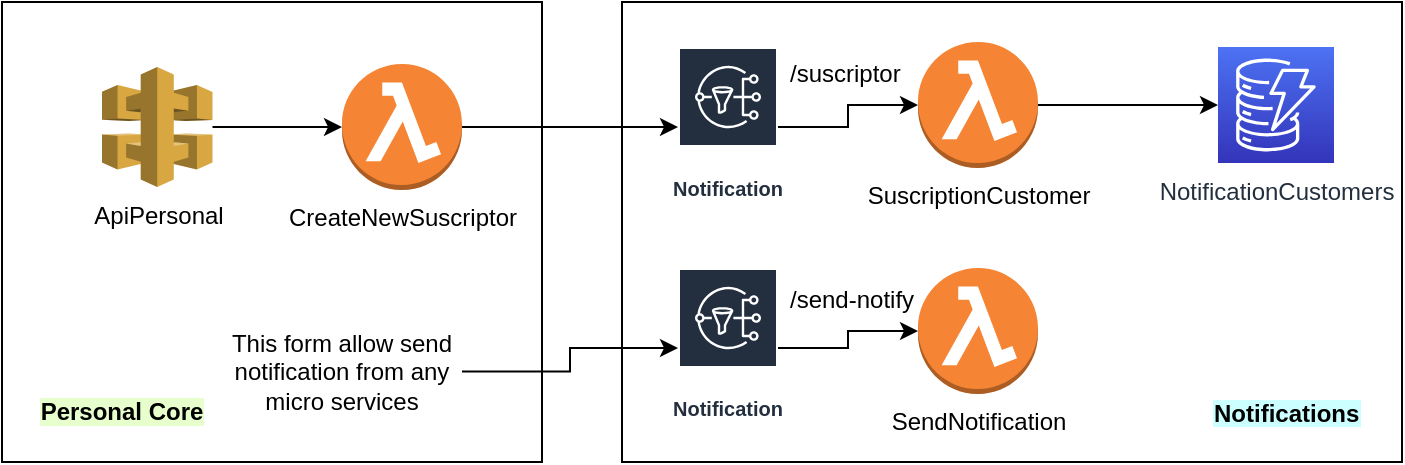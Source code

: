 <mxfile version="20.2.3" type="github">
  <diagram id="W7nJXIlrhR-gnuvlxT7b" name="Página-1">
    <mxGraphModel dx="875" dy="536" grid="1" gridSize="10" guides="1" tooltips="1" connect="1" arrows="1" fold="1" page="1" pageScale="1" pageWidth="827" pageHeight="1169" math="0" shadow="0">
      <root>
        <mxCell id="0" />
        <mxCell id="1" parent="0" />
        <mxCell id="yLV2FOq-ZSh4ez3E7O9G-35" value="" style="rounded=0;whiteSpace=wrap;html=1;" vertex="1" parent="1">
          <mxGeometry x="60" y="230" width="270" height="230" as="geometry" />
        </mxCell>
        <mxCell id="yLV2FOq-ZSh4ez3E7O9G-24" value="" style="rounded=0;whiteSpace=wrap;html=1;" vertex="1" parent="1">
          <mxGeometry x="370" y="230" width="390" height="230" as="geometry" />
        </mxCell>
        <mxCell id="yLV2FOq-ZSh4ez3E7O9G-1" value="NotificationCustomers" style="sketch=0;points=[[0,0,0],[0.25,0,0],[0.5,0,0],[0.75,0,0],[1,0,0],[0,1,0],[0.25,1,0],[0.5,1,0],[0.75,1,0],[1,1,0],[0,0.25,0],[0,0.5,0],[0,0.75,0],[1,0.25,0],[1,0.5,0],[1,0.75,0]];outlineConnect=0;fontColor=#232F3E;gradientColor=#4D72F3;gradientDirection=north;fillColor=#3334B9;strokeColor=#ffffff;dashed=0;verticalLabelPosition=bottom;verticalAlign=top;align=center;html=1;fontSize=12;fontStyle=0;aspect=fixed;shape=mxgraph.aws4.resourceIcon;resIcon=mxgraph.aws4.dynamodb;" vertex="1" parent="1">
          <mxGeometry x="668" y="252.5" width="58" height="58" as="geometry" />
        </mxCell>
        <mxCell id="yLV2FOq-ZSh4ez3E7O9G-20" value="" style="edgeStyle=orthogonalEdgeStyle;rounded=0;orthogonalLoop=1;jettySize=auto;html=1;" edge="1" parent="1" source="yLV2FOq-ZSh4ez3E7O9G-3" target="yLV2FOq-ZSh4ez3E7O9G-19">
          <mxGeometry relative="1" as="geometry" />
        </mxCell>
        <mxCell id="yLV2FOq-ZSh4ez3E7O9G-3" value="Notification" style="sketch=0;outlineConnect=0;fontColor=#232F3E;gradientColor=none;strokeColor=#ffffff;fillColor=#232F3E;dashed=0;verticalLabelPosition=middle;verticalAlign=bottom;align=center;html=1;whiteSpace=wrap;fontSize=10;fontStyle=1;spacing=3;shape=mxgraph.aws4.productIcon;prIcon=mxgraph.aws4.sns;" vertex="1" parent="1">
          <mxGeometry x="398" y="363" width="50" height="80" as="geometry" />
        </mxCell>
        <mxCell id="yLV2FOq-ZSh4ez3E7O9G-12" value="" style="edgeStyle=orthogonalEdgeStyle;rounded=0;orthogonalLoop=1;jettySize=auto;html=1;" edge="1" parent="1" source="yLV2FOq-ZSh4ez3E7O9G-4" target="yLV2FOq-ZSh4ez3E7O9G-1">
          <mxGeometry relative="1" as="geometry" />
        </mxCell>
        <mxCell id="yLV2FOq-ZSh4ez3E7O9G-4" value="SuscriptionCustomer" style="outlineConnect=0;dashed=0;verticalLabelPosition=bottom;verticalAlign=top;align=center;html=1;shape=mxgraph.aws3.lambda_function;fillColor=#F58534;gradientColor=none;" vertex="1" parent="1">
          <mxGeometry x="518" y="250" width="60" height="63" as="geometry" />
        </mxCell>
        <mxCell id="yLV2FOq-ZSh4ez3E7O9G-19" value="SendNotification" style="outlineConnect=0;dashed=0;verticalLabelPosition=bottom;verticalAlign=top;align=center;html=1;shape=mxgraph.aws3.lambda_function;fillColor=#F58534;gradientColor=none;" vertex="1" parent="1">
          <mxGeometry x="518" y="363" width="60" height="63" as="geometry" />
        </mxCell>
        <mxCell id="yLV2FOq-ZSh4ez3E7O9G-22" value="" style="edgeStyle=orthogonalEdgeStyle;rounded=0;orthogonalLoop=1;jettySize=auto;html=1;" edge="1" parent="1" source="yLV2FOq-ZSh4ez3E7O9G-21" target="yLV2FOq-ZSh4ez3E7O9G-4">
          <mxGeometry relative="1" as="geometry" />
        </mxCell>
        <mxCell id="yLV2FOq-ZSh4ez3E7O9G-21" value="Notification" style="sketch=0;outlineConnect=0;fontColor=#232F3E;gradientColor=none;strokeColor=#ffffff;fillColor=#232F3E;dashed=0;verticalLabelPosition=middle;verticalAlign=bottom;align=center;html=1;whiteSpace=wrap;fontSize=10;fontStyle=1;spacing=3;shape=mxgraph.aws4.productIcon;prIcon=mxgraph.aws4.sns;" vertex="1" parent="1">
          <mxGeometry x="398" y="252.5" width="50" height="80" as="geometry" />
        </mxCell>
        <mxCell id="yLV2FOq-ZSh4ez3E7O9G-32" style="edgeStyle=orthogonalEdgeStyle;rounded=0;orthogonalLoop=1;jettySize=auto;html=1;" edge="1" parent="1" source="yLV2FOq-ZSh4ez3E7O9G-25" target="yLV2FOq-ZSh4ez3E7O9G-21">
          <mxGeometry relative="1" as="geometry" />
        </mxCell>
        <mxCell id="yLV2FOq-ZSh4ez3E7O9G-25" value="CreateNewSuscriptor" style="outlineConnect=0;dashed=0;verticalLabelPosition=bottom;verticalAlign=top;align=center;html=1;shape=mxgraph.aws3.lambda_function;fillColor=#F58534;gradientColor=none;" vertex="1" parent="1">
          <mxGeometry x="230" y="261" width="60" height="63" as="geometry" />
        </mxCell>
        <mxCell id="yLV2FOq-ZSh4ez3E7O9G-26" value="Notifications" style="text;strokeColor=none;fillColor=none;align=left;verticalAlign=middle;spacingLeft=4;spacingRight=4;overflow=hidden;points=[[0,0.5],[1,0.5]];portConstraint=eastwest;rotatable=0;fontStyle=1;rounded=0;labelBackgroundColor=#CCFFFF;" vertex="1" parent="1">
          <mxGeometry x="660" y="420" width="88" height="30" as="geometry" />
        </mxCell>
        <mxCell id="yLV2FOq-ZSh4ez3E7O9G-28" value="" style="edgeStyle=orthogonalEdgeStyle;rounded=0;orthogonalLoop=1;jettySize=auto;html=1;" edge="1" parent="1" source="yLV2FOq-ZSh4ez3E7O9G-27" target="yLV2FOq-ZSh4ez3E7O9G-25">
          <mxGeometry relative="1" as="geometry" />
        </mxCell>
        <mxCell id="yLV2FOq-ZSh4ez3E7O9G-27" value="ApiPersonal" style="outlineConnect=0;dashed=0;verticalLabelPosition=bottom;verticalAlign=top;align=center;html=1;shape=mxgraph.aws3.api_gateway;fillColor=#D9A741;gradientColor=none;rounded=0;" vertex="1" parent="1">
          <mxGeometry x="110" y="262.5" width="55.25" height="60" as="geometry" />
        </mxCell>
        <mxCell id="yLV2FOq-ZSh4ez3E7O9G-34" value="" style="edgeStyle=orthogonalEdgeStyle;rounded=0;orthogonalLoop=1;jettySize=auto;html=1;" edge="1" parent="1" source="yLV2FOq-ZSh4ez3E7O9G-33" target="yLV2FOq-ZSh4ez3E7O9G-3">
          <mxGeometry relative="1" as="geometry" />
        </mxCell>
        <mxCell id="yLV2FOq-ZSh4ez3E7O9G-33" value="This form allow send notification from any micro services" style="text;html=1;strokeColor=none;fillColor=none;align=center;verticalAlign=middle;whiteSpace=wrap;rounded=0;" vertex="1" parent="1">
          <mxGeometry x="170" y="379.5" width="120" height="70.5" as="geometry" />
        </mxCell>
        <mxCell id="yLV2FOq-ZSh4ez3E7O9G-36" value="&lt;b style=&quot;background-color: rgb(230, 255, 204);&quot;&gt;Personal Core&lt;/b&gt;" style="text;html=1;strokeColor=none;fillColor=none;align=center;verticalAlign=middle;whiteSpace=wrap;rounded=0;" vertex="1" parent="1">
          <mxGeometry x="70" y="420" width="100" height="30" as="geometry" />
        </mxCell>
        <mxCell id="yLV2FOq-ZSh4ez3E7O9G-37" value="/suscriptor" style="text;strokeColor=none;fillColor=none;align=left;verticalAlign=middle;spacingLeft=4;spacingRight=4;overflow=hidden;points=[[0,0.5],[1,0.5]];portConstraint=eastwest;rotatable=0;rounded=0;labelBackgroundColor=none;" vertex="1" parent="1">
          <mxGeometry x="448" y="250" width="80" height="30" as="geometry" />
        </mxCell>
        <mxCell id="yLV2FOq-ZSh4ez3E7O9G-38" value="/send-notify" style="text;strokeColor=none;fillColor=none;align=left;verticalAlign=middle;spacingLeft=4;spacingRight=4;overflow=hidden;points=[[0,0.5],[1,0.5]];portConstraint=eastwest;rotatable=0;rounded=0;labelBackgroundColor=none;" vertex="1" parent="1">
          <mxGeometry x="448" y="363" width="80" height="30" as="geometry" />
        </mxCell>
      </root>
    </mxGraphModel>
  </diagram>
</mxfile>
